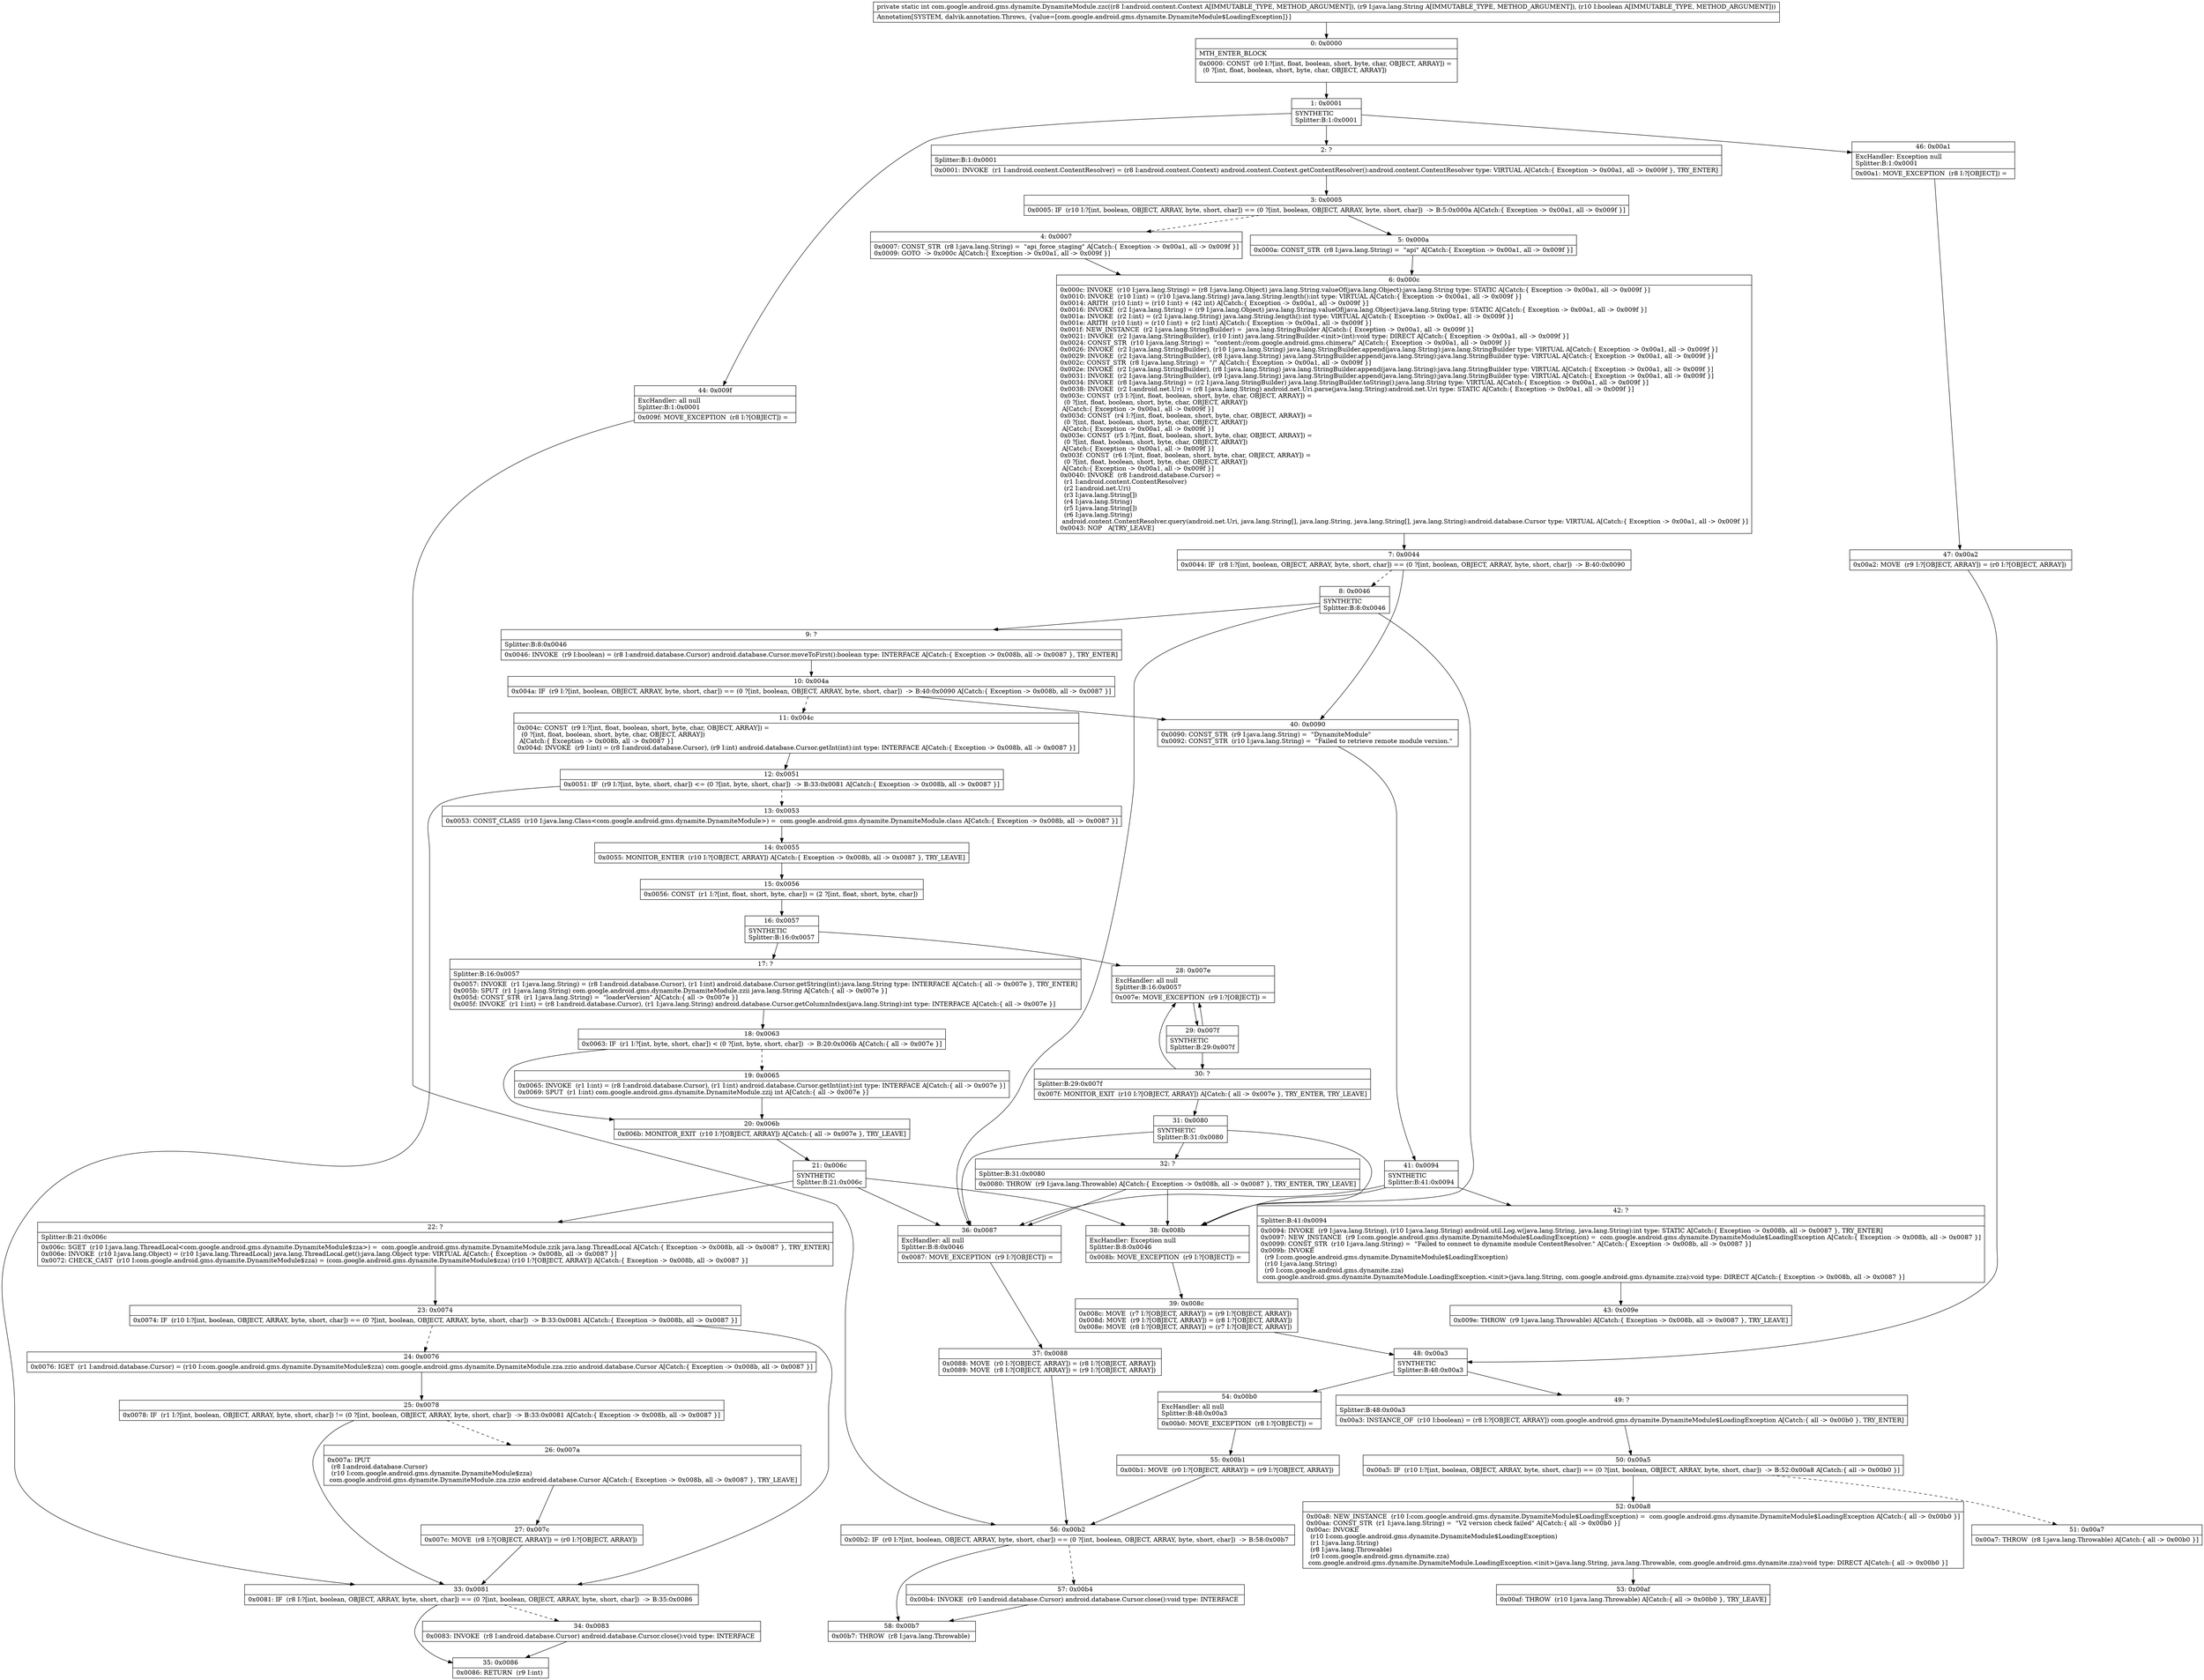digraph "CFG forcom.google.android.gms.dynamite.DynamiteModule.zzc(Landroid\/content\/Context;Ljava\/lang\/String;Z)I" {
Node_0 [shape=record,label="{0\:\ 0x0000|MTH_ENTER_BLOCK\l|0x0000: CONST  (r0 I:?[int, float, boolean, short, byte, char, OBJECT, ARRAY]) = \l  (0 ?[int, float, boolean, short, byte, char, OBJECT, ARRAY])\l \l}"];
Node_1 [shape=record,label="{1\:\ 0x0001|SYNTHETIC\lSplitter:B:1:0x0001\l}"];
Node_2 [shape=record,label="{2\:\ ?|Splitter:B:1:0x0001\l|0x0001: INVOKE  (r1 I:android.content.ContentResolver) = (r8 I:android.content.Context) android.content.Context.getContentResolver():android.content.ContentResolver type: VIRTUAL A[Catch:\{ Exception \-\> 0x00a1, all \-\> 0x009f \}, TRY_ENTER]\l}"];
Node_3 [shape=record,label="{3\:\ 0x0005|0x0005: IF  (r10 I:?[int, boolean, OBJECT, ARRAY, byte, short, char]) == (0 ?[int, boolean, OBJECT, ARRAY, byte, short, char])  \-\> B:5:0x000a A[Catch:\{ Exception \-\> 0x00a1, all \-\> 0x009f \}]\l}"];
Node_4 [shape=record,label="{4\:\ 0x0007|0x0007: CONST_STR  (r8 I:java.lang.String) =  \"api_force_staging\" A[Catch:\{ Exception \-\> 0x00a1, all \-\> 0x009f \}]\l0x0009: GOTO  \-\> 0x000c A[Catch:\{ Exception \-\> 0x00a1, all \-\> 0x009f \}]\l}"];
Node_5 [shape=record,label="{5\:\ 0x000a|0x000a: CONST_STR  (r8 I:java.lang.String) =  \"api\" A[Catch:\{ Exception \-\> 0x00a1, all \-\> 0x009f \}]\l}"];
Node_6 [shape=record,label="{6\:\ 0x000c|0x000c: INVOKE  (r10 I:java.lang.String) = (r8 I:java.lang.Object) java.lang.String.valueOf(java.lang.Object):java.lang.String type: STATIC A[Catch:\{ Exception \-\> 0x00a1, all \-\> 0x009f \}]\l0x0010: INVOKE  (r10 I:int) = (r10 I:java.lang.String) java.lang.String.length():int type: VIRTUAL A[Catch:\{ Exception \-\> 0x00a1, all \-\> 0x009f \}]\l0x0014: ARITH  (r10 I:int) = (r10 I:int) + (42 int) A[Catch:\{ Exception \-\> 0x00a1, all \-\> 0x009f \}]\l0x0016: INVOKE  (r2 I:java.lang.String) = (r9 I:java.lang.Object) java.lang.String.valueOf(java.lang.Object):java.lang.String type: STATIC A[Catch:\{ Exception \-\> 0x00a1, all \-\> 0x009f \}]\l0x001a: INVOKE  (r2 I:int) = (r2 I:java.lang.String) java.lang.String.length():int type: VIRTUAL A[Catch:\{ Exception \-\> 0x00a1, all \-\> 0x009f \}]\l0x001e: ARITH  (r10 I:int) = (r10 I:int) + (r2 I:int) A[Catch:\{ Exception \-\> 0x00a1, all \-\> 0x009f \}]\l0x001f: NEW_INSTANCE  (r2 I:java.lang.StringBuilder) =  java.lang.StringBuilder A[Catch:\{ Exception \-\> 0x00a1, all \-\> 0x009f \}]\l0x0021: INVOKE  (r2 I:java.lang.StringBuilder), (r10 I:int) java.lang.StringBuilder.\<init\>(int):void type: DIRECT A[Catch:\{ Exception \-\> 0x00a1, all \-\> 0x009f \}]\l0x0024: CONST_STR  (r10 I:java.lang.String) =  \"content:\/\/com.google.android.gms.chimera\/\" A[Catch:\{ Exception \-\> 0x00a1, all \-\> 0x009f \}]\l0x0026: INVOKE  (r2 I:java.lang.StringBuilder), (r10 I:java.lang.String) java.lang.StringBuilder.append(java.lang.String):java.lang.StringBuilder type: VIRTUAL A[Catch:\{ Exception \-\> 0x00a1, all \-\> 0x009f \}]\l0x0029: INVOKE  (r2 I:java.lang.StringBuilder), (r8 I:java.lang.String) java.lang.StringBuilder.append(java.lang.String):java.lang.StringBuilder type: VIRTUAL A[Catch:\{ Exception \-\> 0x00a1, all \-\> 0x009f \}]\l0x002c: CONST_STR  (r8 I:java.lang.String) =  \"\/\" A[Catch:\{ Exception \-\> 0x00a1, all \-\> 0x009f \}]\l0x002e: INVOKE  (r2 I:java.lang.StringBuilder), (r8 I:java.lang.String) java.lang.StringBuilder.append(java.lang.String):java.lang.StringBuilder type: VIRTUAL A[Catch:\{ Exception \-\> 0x00a1, all \-\> 0x009f \}]\l0x0031: INVOKE  (r2 I:java.lang.StringBuilder), (r9 I:java.lang.String) java.lang.StringBuilder.append(java.lang.String):java.lang.StringBuilder type: VIRTUAL A[Catch:\{ Exception \-\> 0x00a1, all \-\> 0x009f \}]\l0x0034: INVOKE  (r8 I:java.lang.String) = (r2 I:java.lang.StringBuilder) java.lang.StringBuilder.toString():java.lang.String type: VIRTUAL A[Catch:\{ Exception \-\> 0x00a1, all \-\> 0x009f \}]\l0x0038: INVOKE  (r2 I:android.net.Uri) = (r8 I:java.lang.String) android.net.Uri.parse(java.lang.String):android.net.Uri type: STATIC A[Catch:\{ Exception \-\> 0x00a1, all \-\> 0x009f \}]\l0x003c: CONST  (r3 I:?[int, float, boolean, short, byte, char, OBJECT, ARRAY]) = \l  (0 ?[int, float, boolean, short, byte, char, OBJECT, ARRAY])\l A[Catch:\{ Exception \-\> 0x00a1, all \-\> 0x009f \}]\l0x003d: CONST  (r4 I:?[int, float, boolean, short, byte, char, OBJECT, ARRAY]) = \l  (0 ?[int, float, boolean, short, byte, char, OBJECT, ARRAY])\l A[Catch:\{ Exception \-\> 0x00a1, all \-\> 0x009f \}]\l0x003e: CONST  (r5 I:?[int, float, boolean, short, byte, char, OBJECT, ARRAY]) = \l  (0 ?[int, float, boolean, short, byte, char, OBJECT, ARRAY])\l A[Catch:\{ Exception \-\> 0x00a1, all \-\> 0x009f \}]\l0x003f: CONST  (r6 I:?[int, float, boolean, short, byte, char, OBJECT, ARRAY]) = \l  (0 ?[int, float, boolean, short, byte, char, OBJECT, ARRAY])\l A[Catch:\{ Exception \-\> 0x00a1, all \-\> 0x009f \}]\l0x0040: INVOKE  (r8 I:android.database.Cursor) = \l  (r1 I:android.content.ContentResolver)\l  (r2 I:android.net.Uri)\l  (r3 I:java.lang.String[])\l  (r4 I:java.lang.String)\l  (r5 I:java.lang.String[])\l  (r6 I:java.lang.String)\l android.content.ContentResolver.query(android.net.Uri, java.lang.String[], java.lang.String, java.lang.String[], java.lang.String):android.database.Cursor type: VIRTUAL A[Catch:\{ Exception \-\> 0x00a1, all \-\> 0x009f \}]\l0x0043: NOP   A[TRY_LEAVE]\l}"];
Node_7 [shape=record,label="{7\:\ 0x0044|0x0044: IF  (r8 I:?[int, boolean, OBJECT, ARRAY, byte, short, char]) == (0 ?[int, boolean, OBJECT, ARRAY, byte, short, char])  \-\> B:40:0x0090 \l}"];
Node_8 [shape=record,label="{8\:\ 0x0046|SYNTHETIC\lSplitter:B:8:0x0046\l}"];
Node_9 [shape=record,label="{9\:\ ?|Splitter:B:8:0x0046\l|0x0046: INVOKE  (r9 I:boolean) = (r8 I:android.database.Cursor) android.database.Cursor.moveToFirst():boolean type: INTERFACE A[Catch:\{ Exception \-\> 0x008b, all \-\> 0x0087 \}, TRY_ENTER]\l}"];
Node_10 [shape=record,label="{10\:\ 0x004a|0x004a: IF  (r9 I:?[int, boolean, OBJECT, ARRAY, byte, short, char]) == (0 ?[int, boolean, OBJECT, ARRAY, byte, short, char])  \-\> B:40:0x0090 A[Catch:\{ Exception \-\> 0x008b, all \-\> 0x0087 \}]\l}"];
Node_11 [shape=record,label="{11\:\ 0x004c|0x004c: CONST  (r9 I:?[int, float, boolean, short, byte, char, OBJECT, ARRAY]) = \l  (0 ?[int, float, boolean, short, byte, char, OBJECT, ARRAY])\l A[Catch:\{ Exception \-\> 0x008b, all \-\> 0x0087 \}]\l0x004d: INVOKE  (r9 I:int) = (r8 I:android.database.Cursor), (r9 I:int) android.database.Cursor.getInt(int):int type: INTERFACE A[Catch:\{ Exception \-\> 0x008b, all \-\> 0x0087 \}]\l}"];
Node_12 [shape=record,label="{12\:\ 0x0051|0x0051: IF  (r9 I:?[int, byte, short, char]) \<= (0 ?[int, byte, short, char])  \-\> B:33:0x0081 A[Catch:\{ Exception \-\> 0x008b, all \-\> 0x0087 \}]\l}"];
Node_13 [shape=record,label="{13\:\ 0x0053|0x0053: CONST_CLASS  (r10 I:java.lang.Class\<com.google.android.gms.dynamite.DynamiteModule\>) =  com.google.android.gms.dynamite.DynamiteModule.class A[Catch:\{ Exception \-\> 0x008b, all \-\> 0x0087 \}]\l}"];
Node_14 [shape=record,label="{14\:\ 0x0055|0x0055: MONITOR_ENTER  (r10 I:?[OBJECT, ARRAY]) A[Catch:\{ Exception \-\> 0x008b, all \-\> 0x0087 \}, TRY_LEAVE]\l}"];
Node_15 [shape=record,label="{15\:\ 0x0056|0x0056: CONST  (r1 I:?[int, float, short, byte, char]) = (2 ?[int, float, short, byte, char]) \l}"];
Node_16 [shape=record,label="{16\:\ 0x0057|SYNTHETIC\lSplitter:B:16:0x0057\l}"];
Node_17 [shape=record,label="{17\:\ ?|Splitter:B:16:0x0057\l|0x0057: INVOKE  (r1 I:java.lang.String) = (r8 I:android.database.Cursor), (r1 I:int) android.database.Cursor.getString(int):java.lang.String type: INTERFACE A[Catch:\{ all \-\> 0x007e \}, TRY_ENTER]\l0x005b: SPUT  (r1 I:java.lang.String) com.google.android.gms.dynamite.DynamiteModule.zzii java.lang.String A[Catch:\{ all \-\> 0x007e \}]\l0x005d: CONST_STR  (r1 I:java.lang.String) =  \"loaderVersion\" A[Catch:\{ all \-\> 0x007e \}]\l0x005f: INVOKE  (r1 I:int) = (r8 I:android.database.Cursor), (r1 I:java.lang.String) android.database.Cursor.getColumnIndex(java.lang.String):int type: INTERFACE A[Catch:\{ all \-\> 0x007e \}]\l}"];
Node_18 [shape=record,label="{18\:\ 0x0063|0x0063: IF  (r1 I:?[int, byte, short, char]) \< (0 ?[int, byte, short, char])  \-\> B:20:0x006b A[Catch:\{ all \-\> 0x007e \}]\l}"];
Node_19 [shape=record,label="{19\:\ 0x0065|0x0065: INVOKE  (r1 I:int) = (r8 I:android.database.Cursor), (r1 I:int) android.database.Cursor.getInt(int):int type: INTERFACE A[Catch:\{ all \-\> 0x007e \}]\l0x0069: SPUT  (r1 I:int) com.google.android.gms.dynamite.DynamiteModule.zzij int A[Catch:\{ all \-\> 0x007e \}]\l}"];
Node_20 [shape=record,label="{20\:\ 0x006b|0x006b: MONITOR_EXIT  (r10 I:?[OBJECT, ARRAY]) A[Catch:\{ all \-\> 0x007e \}, TRY_LEAVE]\l}"];
Node_21 [shape=record,label="{21\:\ 0x006c|SYNTHETIC\lSplitter:B:21:0x006c\l}"];
Node_22 [shape=record,label="{22\:\ ?|Splitter:B:21:0x006c\l|0x006c: SGET  (r10 I:java.lang.ThreadLocal\<com.google.android.gms.dynamite.DynamiteModule$zza\>) =  com.google.android.gms.dynamite.DynamiteModule.zzik java.lang.ThreadLocal A[Catch:\{ Exception \-\> 0x008b, all \-\> 0x0087 \}, TRY_ENTER]\l0x006e: INVOKE  (r10 I:java.lang.Object) = (r10 I:java.lang.ThreadLocal) java.lang.ThreadLocal.get():java.lang.Object type: VIRTUAL A[Catch:\{ Exception \-\> 0x008b, all \-\> 0x0087 \}]\l0x0072: CHECK_CAST  (r10 I:com.google.android.gms.dynamite.DynamiteModule$zza) = (com.google.android.gms.dynamite.DynamiteModule$zza) (r10 I:?[OBJECT, ARRAY]) A[Catch:\{ Exception \-\> 0x008b, all \-\> 0x0087 \}]\l}"];
Node_23 [shape=record,label="{23\:\ 0x0074|0x0074: IF  (r10 I:?[int, boolean, OBJECT, ARRAY, byte, short, char]) == (0 ?[int, boolean, OBJECT, ARRAY, byte, short, char])  \-\> B:33:0x0081 A[Catch:\{ Exception \-\> 0x008b, all \-\> 0x0087 \}]\l}"];
Node_24 [shape=record,label="{24\:\ 0x0076|0x0076: IGET  (r1 I:android.database.Cursor) = (r10 I:com.google.android.gms.dynamite.DynamiteModule$zza) com.google.android.gms.dynamite.DynamiteModule.zza.zzio android.database.Cursor A[Catch:\{ Exception \-\> 0x008b, all \-\> 0x0087 \}]\l}"];
Node_25 [shape=record,label="{25\:\ 0x0078|0x0078: IF  (r1 I:?[int, boolean, OBJECT, ARRAY, byte, short, char]) != (0 ?[int, boolean, OBJECT, ARRAY, byte, short, char])  \-\> B:33:0x0081 A[Catch:\{ Exception \-\> 0x008b, all \-\> 0x0087 \}]\l}"];
Node_26 [shape=record,label="{26\:\ 0x007a|0x007a: IPUT  \l  (r8 I:android.database.Cursor)\l  (r10 I:com.google.android.gms.dynamite.DynamiteModule$zza)\l com.google.android.gms.dynamite.DynamiteModule.zza.zzio android.database.Cursor A[Catch:\{ Exception \-\> 0x008b, all \-\> 0x0087 \}, TRY_LEAVE]\l}"];
Node_27 [shape=record,label="{27\:\ 0x007c|0x007c: MOVE  (r8 I:?[OBJECT, ARRAY]) = (r0 I:?[OBJECT, ARRAY]) \l}"];
Node_28 [shape=record,label="{28\:\ 0x007e|ExcHandler: all null\lSplitter:B:16:0x0057\l|0x007e: MOVE_EXCEPTION  (r9 I:?[OBJECT]) =  \l}"];
Node_29 [shape=record,label="{29\:\ 0x007f|SYNTHETIC\lSplitter:B:29:0x007f\l}"];
Node_30 [shape=record,label="{30\:\ ?|Splitter:B:29:0x007f\l|0x007f: MONITOR_EXIT  (r10 I:?[OBJECT, ARRAY]) A[Catch:\{ all \-\> 0x007e \}, TRY_ENTER, TRY_LEAVE]\l}"];
Node_31 [shape=record,label="{31\:\ 0x0080|SYNTHETIC\lSplitter:B:31:0x0080\l}"];
Node_32 [shape=record,label="{32\:\ ?|Splitter:B:31:0x0080\l|0x0080: THROW  (r9 I:java.lang.Throwable) A[Catch:\{ Exception \-\> 0x008b, all \-\> 0x0087 \}, TRY_ENTER, TRY_LEAVE]\l}"];
Node_33 [shape=record,label="{33\:\ 0x0081|0x0081: IF  (r8 I:?[int, boolean, OBJECT, ARRAY, byte, short, char]) == (0 ?[int, boolean, OBJECT, ARRAY, byte, short, char])  \-\> B:35:0x0086 \l}"];
Node_34 [shape=record,label="{34\:\ 0x0083|0x0083: INVOKE  (r8 I:android.database.Cursor) android.database.Cursor.close():void type: INTERFACE \l}"];
Node_35 [shape=record,label="{35\:\ 0x0086|0x0086: RETURN  (r9 I:int) \l}"];
Node_36 [shape=record,label="{36\:\ 0x0087|ExcHandler: all null\lSplitter:B:8:0x0046\l|0x0087: MOVE_EXCEPTION  (r9 I:?[OBJECT]) =  \l}"];
Node_37 [shape=record,label="{37\:\ 0x0088|0x0088: MOVE  (r0 I:?[OBJECT, ARRAY]) = (r8 I:?[OBJECT, ARRAY]) \l0x0089: MOVE  (r8 I:?[OBJECT, ARRAY]) = (r9 I:?[OBJECT, ARRAY]) \l}"];
Node_38 [shape=record,label="{38\:\ 0x008b|ExcHandler: Exception null\lSplitter:B:8:0x0046\l|0x008b: MOVE_EXCEPTION  (r9 I:?[OBJECT]) =  \l}"];
Node_39 [shape=record,label="{39\:\ 0x008c|0x008c: MOVE  (r7 I:?[OBJECT, ARRAY]) = (r9 I:?[OBJECT, ARRAY]) \l0x008d: MOVE  (r9 I:?[OBJECT, ARRAY]) = (r8 I:?[OBJECT, ARRAY]) \l0x008e: MOVE  (r8 I:?[OBJECT, ARRAY]) = (r7 I:?[OBJECT, ARRAY]) \l}"];
Node_40 [shape=record,label="{40\:\ 0x0090|0x0090: CONST_STR  (r9 I:java.lang.String) =  \"DynamiteModule\" \l0x0092: CONST_STR  (r10 I:java.lang.String) =  \"Failed to retrieve remote module version.\" \l}"];
Node_41 [shape=record,label="{41\:\ 0x0094|SYNTHETIC\lSplitter:B:41:0x0094\l}"];
Node_42 [shape=record,label="{42\:\ ?|Splitter:B:41:0x0094\l|0x0094: INVOKE  (r9 I:java.lang.String), (r10 I:java.lang.String) android.util.Log.w(java.lang.String, java.lang.String):int type: STATIC A[Catch:\{ Exception \-\> 0x008b, all \-\> 0x0087 \}, TRY_ENTER]\l0x0097: NEW_INSTANCE  (r9 I:com.google.android.gms.dynamite.DynamiteModule$LoadingException) =  com.google.android.gms.dynamite.DynamiteModule$LoadingException A[Catch:\{ Exception \-\> 0x008b, all \-\> 0x0087 \}]\l0x0099: CONST_STR  (r10 I:java.lang.String) =  \"Failed to connect to dynamite module ContentResolver.\" A[Catch:\{ Exception \-\> 0x008b, all \-\> 0x0087 \}]\l0x009b: INVOKE  \l  (r9 I:com.google.android.gms.dynamite.DynamiteModule$LoadingException)\l  (r10 I:java.lang.String)\l  (r0 I:com.google.android.gms.dynamite.zza)\l com.google.android.gms.dynamite.DynamiteModule.LoadingException.\<init\>(java.lang.String, com.google.android.gms.dynamite.zza):void type: DIRECT A[Catch:\{ Exception \-\> 0x008b, all \-\> 0x0087 \}]\l}"];
Node_43 [shape=record,label="{43\:\ 0x009e|0x009e: THROW  (r9 I:java.lang.Throwable) A[Catch:\{ Exception \-\> 0x008b, all \-\> 0x0087 \}, TRY_LEAVE]\l}"];
Node_44 [shape=record,label="{44\:\ 0x009f|ExcHandler: all null\lSplitter:B:1:0x0001\l|0x009f: MOVE_EXCEPTION  (r8 I:?[OBJECT]) =  \l}"];
Node_46 [shape=record,label="{46\:\ 0x00a1|ExcHandler: Exception null\lSplitter:B:1:0x0001\l|0x00a1: MOVE_EXCEPTION  (r8 I:?[OBJECT]) =  \l}"];
Node_47 [shape=record,label="{47\:\ 0x00a2|0x00a2: MOVE  (r9 I:?[OBJECT, ARRAY]) = (r0 I:?[OBJECT, ARRAY]) \l}"];
Node_48 [shape=record,label="{48\:\ 0x00a3|SYNTHETIC\lSplitter:B:48:0x00a3\l}"];
Node_49 [shape=record,label="{49\:\ ?|Splitter:B:48:0x00a3\l|0x00a3: INSTANCE_OF  (r10 I:boolean) = (r8 I:?[OBJECT, ARRAY]) com.google.android.gms.dynamite.DynamiteModule$LoadingException A[Catch:\{ all \-\> 0x00b0 \}, TRY_ENTER]\l}"];
Node_50 [shape=record,label="{50\:\ 0x00a5|0x00a5: IF  (r10 I:?[int, boolean, OBJECT, ARRAY, byte, short, char]) == (0 ?[int, boolean, OBJECT, ARRAY, byte, short, char])  \-\> B:52:0x00a8 A[Catch:\{ all \-\> 0x00b0 \}]\l}"];
Node_51 [shape=record,label="{51\:\ 0x00a7|0x00a7: THROW  (r8 I:java.lang.Throwable) A[Catch:\{ all \-\> 0x00b0 \}]\l}"];
Node_52 [shape=record,label="{52\:\ 0x00a8|0x00a8: NEW_INSTANCE  (r10 I:com.google.android.gms.dynamite.DynamiteModule$LoadingException) =  com.google.android.gms.dynamite.DynamiteModule$LoadingException A[Catch:\{ all \-\> 0x00b0 \}]\l0x00aa: CONST_STR  (r1 I:java.lang.String) =  \"V2 version check failed\" A[Catch:\{ all \-\> 0x00b0 \}]\l0x00ac: INVOKE  \l  (r10 I:com.google.android.gms.dynamite.DynamiteModule$LoadingException)\l  (r1 I:java.lang.String)\l  (r8 I:java.lang.Throwable)\l  (r0 I:com.google.android.gms.dynamite.zza)\l com.google.android.gms.dynamite.DynamiteModule.LoadingException.\<init\>(java.lang.String, java.lang.Throwable, com.google.android.gms.dynamite.zza):void type: DIRECT A[Catch:\{ all \-\> 0x00b0 \}]\l}"];
Node_53 [shape=record,label="{53\:\ 0x00af|0x00af: THROW  (r10 I:java.lang.Throwable) A[Catch:\{ all \-\> 0x00b0 \}, TRY_LEAVE]\l}"];
Node_54 [shape=record,label="{54\:\ 0x00b0|ExcHandler: all null\lSplitter:B:48:0x00a3\l|0x00b0: MOVE_EXCEPTION  (r8 I:?[OBJECT]) =  \l}"];
Node_55 [shape=record,label="{55\:\ 0x00b1|0x00b1: MOVE  (r0 I:?[OBJECT, ARRAY]) = (r9 I:?[OBJECT, ARRAY]) \l}"];
Node_56 [shape=record,label="{56\:\ 0x00b2|0x00b2: IF  (r0 I:?[int, boolean, OBJECT, ARRAY, byte, short, char]) == (0 ?[int, boolean, OBJECT, ARRAY, byte, short, char])  \-\> B:58:0x00b7 \l}"];
Node_57 [shape=record,label="{57\:\ 0x00b4|0x00b4: INVOKE  (r0 I:android.database.Cursor) android.database.Cursor.close():void type: INTERFACE \l}"];
Node_58 [shape=record,label="{58\:\ 0x00b7|0x00b7: THROW  (r8 I:java.lang.Throwable) \l}"];
MethodNode[shape=record,label="{private static int com.google.android.gms.dynamite.DynamiteModule.zzc((r8 I:android.content.Context A[IMMUTABLE_TYPE, METHOD_ARGUMENT]), (r9 I:java.lang.String A[IMMUTABLE_TYPE, METHOD_ARGUMENT]), (r10 I:boolean A[IMMUTABLE_TYPE, METHOD_ARGUMENT]))  | Annotation[SYSTEM, dalvik.annotation.Throws, \{value=[com.google.android.gms.dynamite.DynamiteModule$LoadingException]\}]\l}"];
MethodNode -> Node_0;
Node_0 -> Node_1;
Node_1 -> Node_2;
Node_1 -> Node_46;
Node_1 -> Node_44;
Node_2 -> Node_3;
Node_3 -> Node_4[style=dashed];
Node_3 -> Node_5;
Node_4 -> Node_6;
Node_5 -> Node_6;
Node_6 -> Node_7;
Node_7 -> Node_8[style=dashed];
Node_7 -> Node_40;
Node_8 -> Node_9;
Node_8 -> Node_38;
Node_8 -> Node_36;
Node_9 -> Node_10;
Node_10 -> Node_11[style=dashed];
Node_10 -> Node_40;
Node_11 -> Node_12;
Node_12 -> Node_13[style=dashed];
Node_12 -> Node_33;
Node_13 -> Node_14;
Node_14 -> Node_15;
Node_15 -> Node_16;
Node_16 -> Node_17;
Node_16 -> Node_28;
Node_17 -> Node_18;
Node_18 -> Node_19[style=dashed];
Node_18 -> Node_20;
Node_19 -> Node_20;
Node_20 -> Node_21;
Node_21 -> Node_22;
Node_21 -> Node_38;
Node_21 -> Node_36;
Node_22 -> Node_23;
Node_23 -> Node_24[style=dashed];
Node_23 -> Node_33;
Node_24 -> Node_25;
Node_25 -> Node_26[style=dashed];
Node_25 -> Node_33;
Node_26 -> Node_27;
Node_27 -> Node_33;
Node_28 -> Node_29;
Node_29 -> Node_30;
Node_29 -> Node_28;
Node_30 -> Node_31;
Node_30 -> Node_28;
Node_31 -> Node_32;
Node_31 -> Node_38;
Node_31 -> Node_36;
Node_32 -> Node_38;
Node_32 -> Node_36;
Node_33 -> Node_34[style=dashed];
Node_33 -> Node_35;
Node_34 -> Node_35;
Node_36 -> Node_37;
Node_37 -> Node_56;
Node_38 -> Node_39;
Node_39 -> Node_48;
Node_40 -> Node_41;
Node_41 -> Node_42;
Node_41 -> Node_38;
Node_41 -> Node_36;
Node_42 -> Node_43;
Node_44 -> Node_56;
Node_46 -> Node_47;
Node_47 -> Node_48;
Node_48 -> Node_49;
Node_48 -> Node_54;
Node_49 -> Node_50;
Node_50 -> Node_51[style=dashed];
Node_50 -> Node_52;
Node_52 -> Node_53;
Node_54 -> Node_55;
Node_55 -> Node_56;
Node_56 -> Node_57[style=dashed];
Node_56 -> Node_58;
Node_57 -> Node_58;
}

